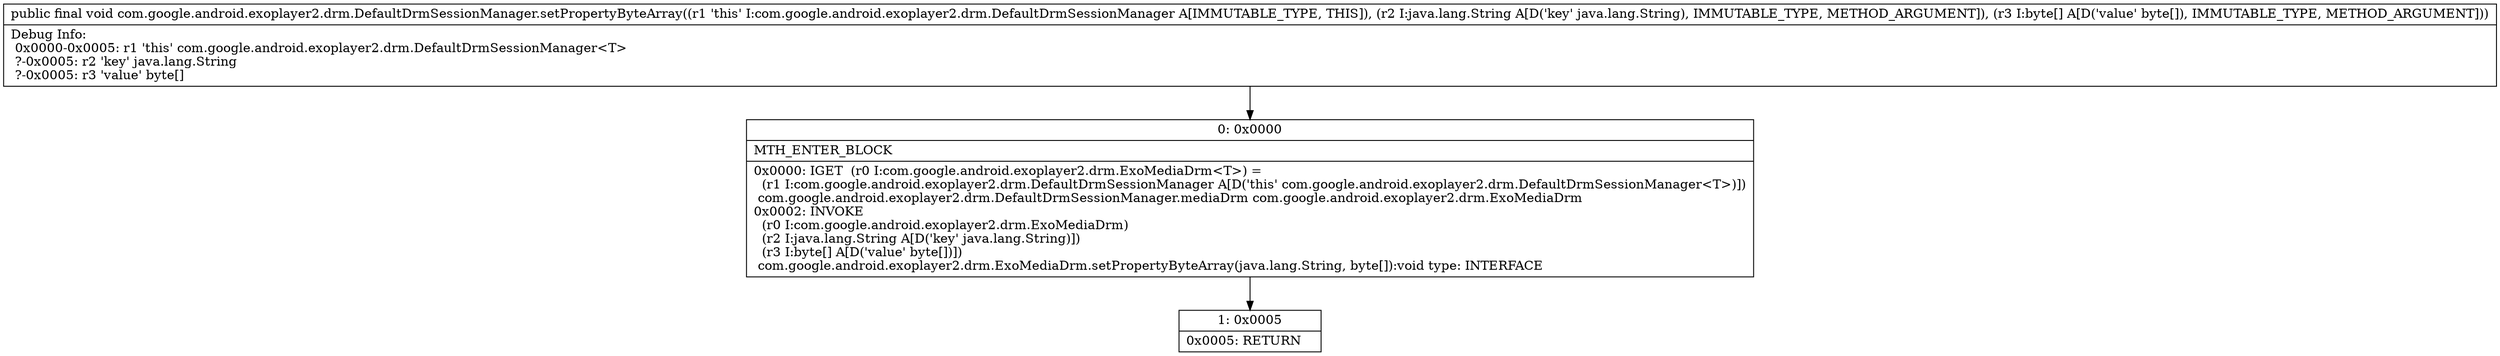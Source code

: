 digraph "CFG forcom.google.android.exoplayer2.drm.DefaultDrmSessionManager.setPropertyByteArray(Ljava\/lang\/String;[B)V" {
Node_0 [shape=record,label="{0\:\ 0x0000|MTH_ENTER_BLOCK\l|0x0000: IGET  (r0 I:com.google.android.exoplayer2.drm.ExoMediaDrm\<T\>) = \l  (r1 I:com.google.android.exoplayer2.drm.DefaultDrmSessionManager A[D('this' com.google.android.exoplayer2.drm.DefaultDrmSessionManager\<T\>)])\l com.google.android.exoplayer2.drm.DefaultDrmSessionManager.mediaDrm com.google.android.exoplayer2.drm.ExoMediaDrm \l0x0002: INVOKE  \l  (r0 I:com.google.android.exoplayer2.drm.ExoMediaDrm)\l  (r2 I:java.lang.String A[D('key' java.lang.String)])\l  (r3 I:byte[] A[D('value' byte[])])\l com.google.android.exoplayer2.drm.ExoMediaDrm.setPropertyByteArray(java.lang.String, byte[]):void type: INTERFACE \l}"];
Node_1 [shape=record,label="{1\:\ 0x0005|0x0005: RETURN   \l}"];
MethodNode[shape=record,label="{public final void com.google.android.exoplayer2.drm.DefaultDrmSessionManager.setPropertyByteArray((r1 'this' I:com.google.android.exoplayer2.drm.DefaultDrmSessionManager A[IMMUTABLE_TYPE, THIS]), (r2 I:java.lang.String A[D('key' java.lang.String), IMMUTABLE_TYPE, METHOD_ARGUMENT]), (r3 I:byte[] A[D('value' byte[]), IMMUTABLE_TYPE, METHOD_ARGUMENT]))  | Debug Info:\l  0x0000\-0x0005: r1 'this' com.google.android.exoplayer2.drm.DefaultDrmSessionManager\<T\>\l  ?\-0x0005: r2 'key' java.lang.String\l  ?\-0x0005: r3 'value' byte[]\l}"];
MethodNode -> Node_0;
Node_0 -> Node_1;
}

